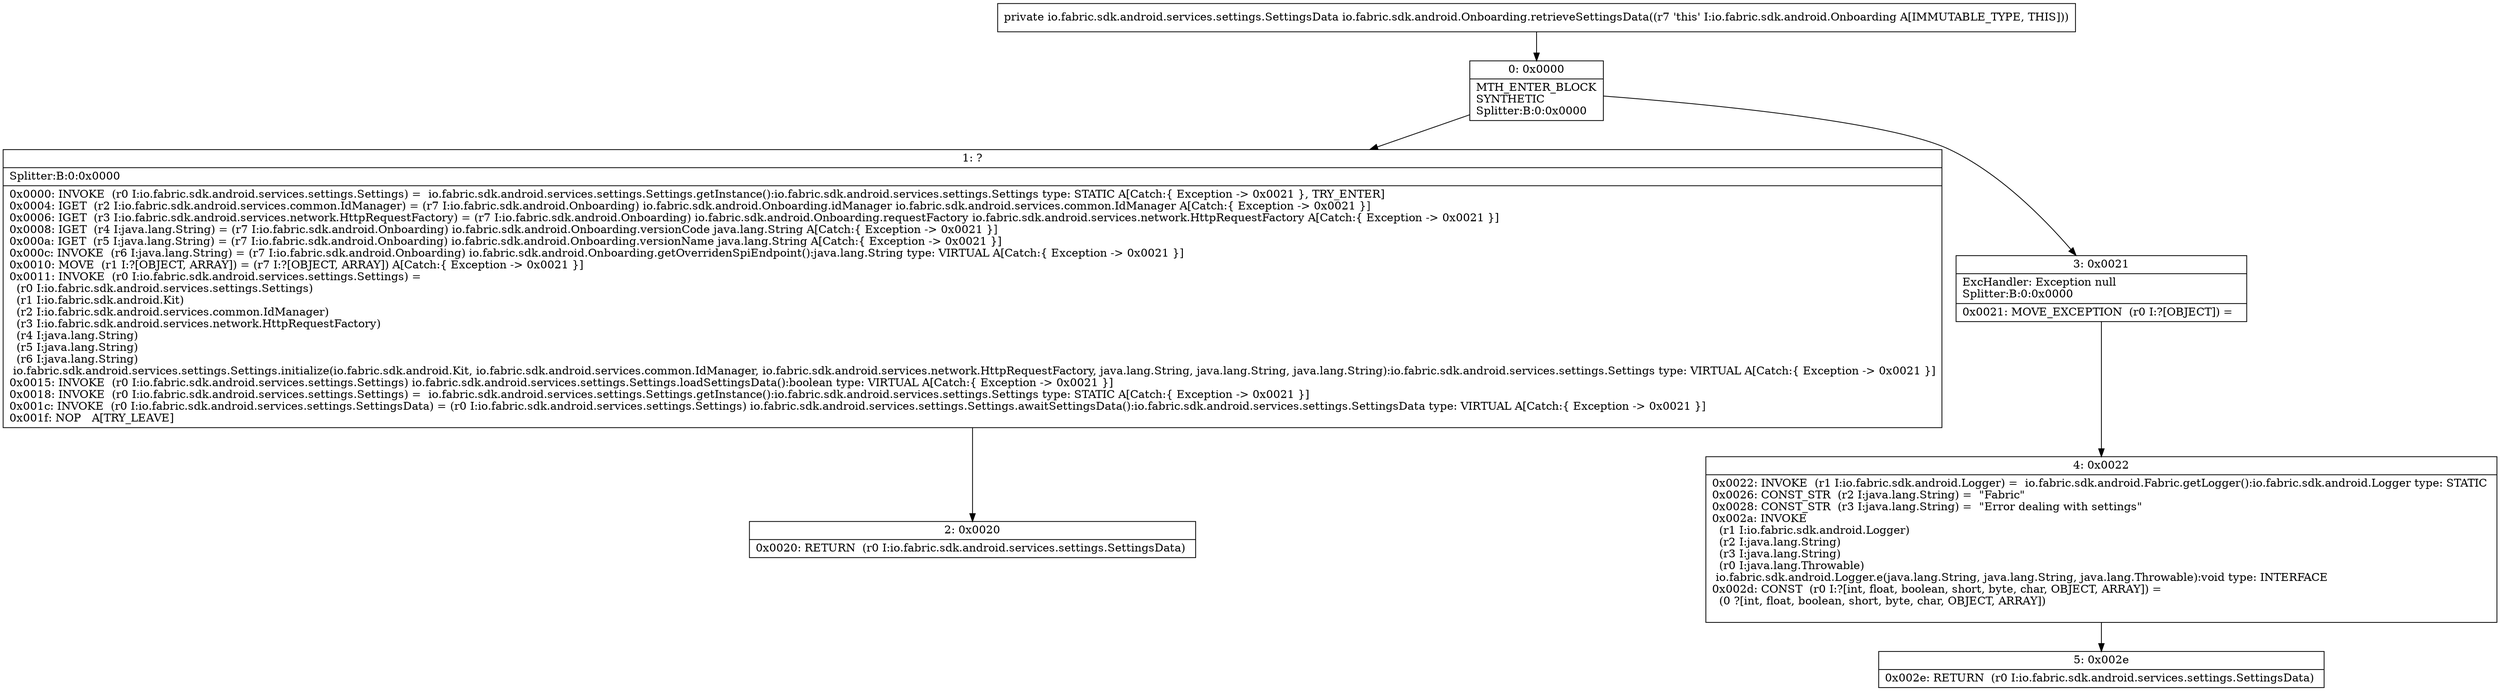 digraph "CFG forio.fabric.sdk.android.Onboarding.retrieveSettingsData()Lio\/fabric\/sdk\/android\/services\/settings\/SettingsData;" {
Node_0 [shape=record,label="{0\:\ 0x0000|MTH_ENTER_BLOCK\lSYNTHETIC\lSplitter:B:0:0x0000\l}"];
Node_1 [shape=record,label="{1\:\ ?|Splitter:B:0:0x0000\l|0x0000: INVOKE  (r0 I:io.fabric.sdk.android.services.settings.Settings) =  io.fabric.sdk.android.services.settings.Settings.getInstance():io.fabric.sdk.android.services.settings.Settings type: STATIC A[Catch:\{ Exception \-\> 0x0021 \}, TRY_ENTER]\l0x0004: IGET  (r2 I:io.fabric.sdk.android.services.common.IdManager) = (r7 I:io.fabric.sdk.android.Onboarding) io.fabric.sdk.android.Onboarding.idManager io.fabric.sdk.android.services.common.IdManager A[Catch:\{ Exception \-\> 0x0021 \}]\l0x0006: IGET  (r3 I:io.fabric.sdk.android.services.network.HttpRequestFactory) = (r7 I:io.fabric.sdk.android.Onboarding) io.fabric.sdk.android.Onboarding.requestFactory io.fabric.sdk.android.services.network.HttpRequestFactory A[Catch:\{ Exception \-\> 0x0021 \}]\l0x0008: IGET  (r4 I:java.lang.String) = (r7 I:io.fabric.sdk.android.Onboarding) io.fabric.sdk.android.Onboarding.versionCode java.lang.String A[Catch:\{ Exception \-\> 0x0021 \}]\l0x000a: IGET  (r5 I:java.lang.String) = (r7 I:io.fabric.sdk.android.Onboarding) io.fabric.sdk.android.Onboarding.versionName java.lang.String A[Catch:\{ Exception \-\> 0x0021 \}]\l0x000c: INVOKE  (r6 I:java.lang.String) = (r7 I:io.fabric.sdk.android.Onboarding) io.fabric.sdk.android.Onboarding.getOverridenSpiEndpoint():java.lang.String type: VIRTUAL A[Catch:\{ Exception \-\> 0x0021 \}]\l0x0010: MOVE  (r1 I:?[OBJECT, ARRAY]) = (r7 I:?[OBJECT, ARRAY]) A[Catch:\{ Exception \-\> 0x0021 \}]\l0x0011: INVOKE  (r0 I:io.fabric.sdk.android.services.settings.Settings) = \l  (r0 I:io.fabric.sdk.android.services.settings.Settings)\l  (r1 I:io.fabric.sdk.android.Kit)\l  (r2 I:io.fabric.sdk.android.services.common.IdManager)\l  (r3 I:io.fabric.sdk.android.services.network.HttpRequestFactory)\l  (r4 I:java.lang.String)\l  (r5 I:java.lang.String)\l  (r6 I:java.lang.String)\l io.fabric.sdk.android.services.settings.Settings.initialize(io.fabric.sdk.android.Kit, io.fabric.sdk.android.services.common.IdManager, io.fabric.sdk.android.services.network.HttpRequestFactory, java.lang.String, java.lang.String, java.lang.String):io.fabric.sdk.android.services.settings.Settings type: VIRTUAL A[Catch:\{ Exception \-\> 0x0021 \}]\l0x0015: INVOKE  (r0 I:io.fabric.sdk.android.services.settings.Settings) io.fabric.sdk.android.services.settings.Settings.loadSettingsData():boolean type: VIRTUAL A[Catch:\{ Exception \-\> 0x0021 \}]\l0x0018: INVOKE  (r0 I:io.fabric.sdk.android.services.settings.Settings) =  io.fabric.sdk.android.services.settings.Settings.getInstance():io.fabric.sdk.android.services.settings.Settings type: STATIC A[Catch:\{ Exception \-\> 0x0021 \}]\l0x001c: INVOKE  (r0 I:io.fabric.sdk.android.services.settings.SettingsData) = (r0 I:io.fabric.sdk.android.services.settings.Settings) io.fabric.sdk.android.services.settings.Settings.awaitSettingsData():io.fabric.sdk.android.services.settings.SettingsData type: VIRTUAL A[Catch:\{ Exception \-\> 0x0021 \}]\l0x001f: NOP   A[TRY_LEAVE]\l}"];
Node_2 [shape=record,label="{2\:\ 0x0020|0x0020: RETURN  (r0 I:io.fabric.sdk.android.services.settings.SettingsData) \l}"];
Node_3 [shape=record,label="{3\:\ 0x0021|ExcHandler: Exception null\lSplitter:B:0:0x0000\l|0x0021: MOVE_EXCEPTION  (r0 I:?[OBJECT]) =  \l}"];
Node_4 [shape=record,label="{4\:\ 0x0022|0x0022: INVOKE  (r1 I:io.fabric.sdk.android.Logger) =  io.fabric.sdk.android.Fabric.getLogger():io.fabric.sdk.android.Logger type: STATIC \l0x0026: CONST_STR  (r2 I:java.lang.String) =  \"Fabric\" \l0x0028: CONST_STR  (r3 I:java.lang.String) =  \"Error dealing with settings\" \l0x002a: INVOKE  \l  (r1 I:io.fabric.sdk.android.Logger)\l  (r2 I:java.lang.String)\l  (r3 I:java.lang.String)\l  (r0 I:java.lang.Throwable)\l io.fabric.sdk.android.Logger.e(java.lang.String, java.lang.String, java.lang.Throwable):void type: INTERFACE \l0x002d: CONST  (r0 I:?[int, float, boolean, short, byte, char, OBJECT, ARRAY]) = \l  (0 ?[int, float, boolean, short, byte, char, OBJECT, ARRAY])\l \l}"];
Node_5 [shape=record,label="{5\:\ 0x002e|0x002e: RETURN  (r0 I:io.fabric.sdk.android.services.settings.SettingsData) \l}"];
MethodNode[shape=record,label="{private io.fabric.sdk.android.services.settings.SettingsData io.fabric.sdk.android.Onboarding.retrieveSettingsData((r7 'this' I:io.fabric.sdk.android.Onboarding A[IMMUTABLE_TYPE, THIS])) }"];
MethodNode -> Node_0;
Node_0 -> Node_1;
Node_0 -> Node_3;
Node_1 -> Node_2;
Node_3 -> Node_4;
Node_4 -> Node_5;
}

